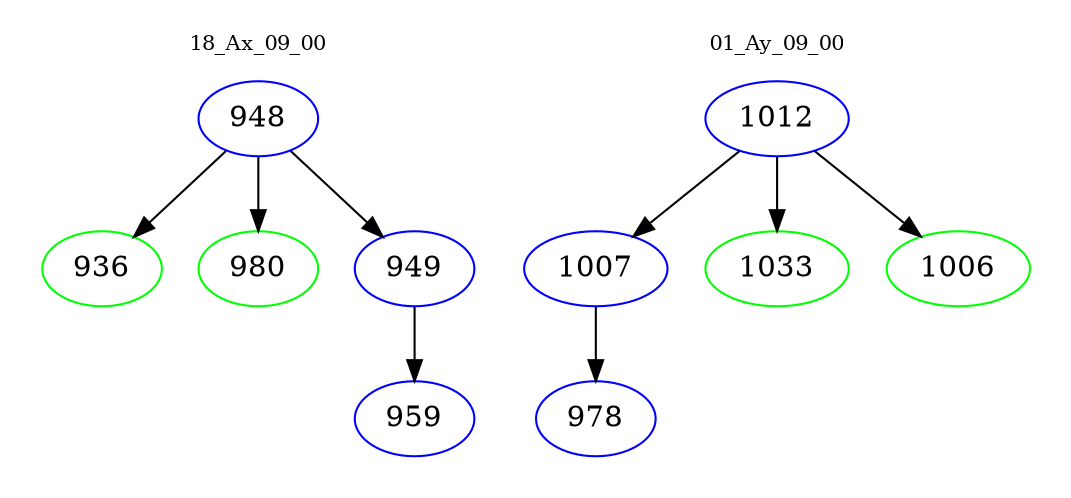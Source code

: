 digraph{
subgraph cluster_0 {
color = white
label = "18_Ax_09_00";
fontsize=10;
T0_948 [label="948", color="blue"]
T0_948 -> T0_936 [color="black"]
T0_936 [label="936", color="green"]
T0_948 -> T0_980 [color="black"]
T0_980 [label="980", color="green"]
T0_948 -> T0_949 [color="black"]
T0_949 [label="949", color="blue"]
T0_949 -> T0_959 [color="black"]
T0_959 [label="959", color="blue"]
}
subgraph cluster_1 {
color = white
label = "01_Ay_09_00";
fontsize=10;
T1_1012 [label="1012", color="blue"]
T1_1012 -> T1_1007 [color="black"]
T1_1007 [label="1007", color="blue"]
T1_1007 -> T1_978 [color="black"]
T1_978 [label="978", color="blue"]
T1_1012 -> T1_1033 [color="black"]
T1_1033 [label="1033", color="green"]
T1_1012 -> T1_1006 [color="black"]
T1_1006 [label="1006", color="green"]
}
}
